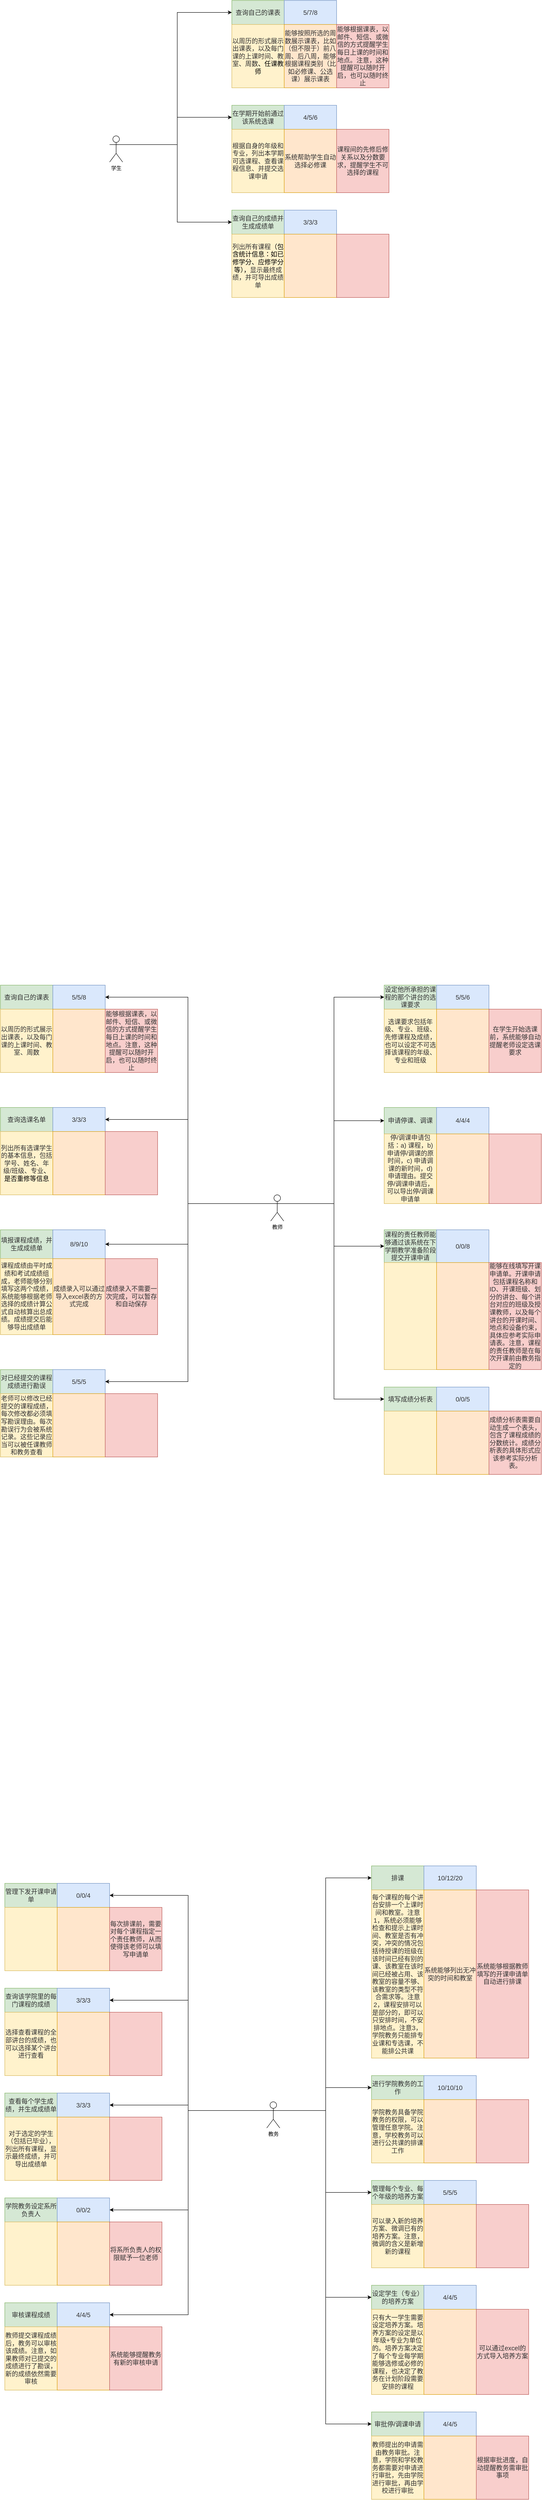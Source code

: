 <mxfile version="14.7.1" type="github">
  <diagram id="qvrvdUsLyXw7kWjGBXnA" name="Page-1">
    <mxGraphModel dx="980" dy="608" grid="1" gridSize="10" guides="1" tooltips="1" connect="1" arrows="1" fold="1" page="1" pageScale="1" pageWidth="1654" pageHeight="2336" math="0" shadow="0">
      <root>
        <mxCell id="0" />
        <mxCell id="1" parent="0" />
        <mxCell id="j2GyUZiu2jQzD_m1YOnu-33" value="" style="group" parent="1" vertex="1" connectable="0">
          <mxGeometry x="490" y="690" width="640" height="680" as="geometry" />
        </mxCell>
        <mxCell id="gN51p7fk-sVV7GE8sbgh-2" value="学生" style="shape=umlActor;verticalLabelPosition=bottom;verticalAlign=top;html=1;outlineConnect=0;" parent="j2GyUZiu2jQzD_m1YOnu-33" vertex="1">
          <mxGeometry y="310" width="30" height="60" as="geometry" />
        </mxCell>
        <mxCell id="j2GyUZiu2jQzD_m1YOnu-2" value="" style="group;" parent="j2GyUZiu2jQzD_m1YOnu-33" vertex="1" connectable="0">
          <mxGeometry x="280" width="360" height="200" as="geometry" />
        </mxCell>
        <mxCell id="gN51p7fk-sVV7GE8sbgh-6" value="&lt;span style=&quot;font-size: 11.0pt ; font-family: &amp;#34;微软雅黑&amp;#34; , sans-serif ; color: #333333&quot;&gt;查询自己的课表&lt;/span&gt;" style="rounded=0;whiteSpace=wrap;html=1;fillColor=#d5e8d4;strokeColor=#82b366;" parent="j2GyUZiu2jQzD_m1YOnu-2" vertex="1">
          <mxGeometry width="120" height="55" as="geometry" />
        </mxCell>
        <mxCell id="gN51p7fk-sVV7GE8sbgh-7" value="&lt;span style=&quot;font-size: 11.0pt ; font-family: &amp;#34;微软雅黑&amp;#34; , sans-serif ; color: #333333&quot;&gt;以周历的形式展示出课表，以及每门课的上课时间、教室、周数&lt;/span&gt;&lt;span style=&quot;font-size: 11.0pt ; font-family: &amp;#34;微软雅黑&amp;#34; , sans-serif&quot;&gt;、任课教师&lt;/span&gt;" style="rounded=0;whiteSpace=wrap;html=1;fillColor=#fff2cc;strokeColor=#d6b656;" parent="j2GyUZiu2jQzD_m1YOnu-2" vertex="1">
          <mxGeometry y="55" width="120" height="145" as="geometry" />
        </mxCell>
        <mxCell id="gN51p7fk-sVV7GE8sbgh-8" value="&lt;span lang=&quot;EN-US&quot; style=&quot;font-size: 11.0pt ; font-family: &amp;#34;微软雅黑&amp;#34; , sans-serif ; color: #333333&quot;&gt;5/7/8&lt;/span&gt;" style="rounded=0;whiteSpace=wrap;html=1;fillColor=#dae8fc;strokeColor=#6c8ebf;" parent="j2GyUZiu2jQzD_m1YOnu-2" vertex="1">
          <mxGeometry x="120" width="120" height="55" as="geometry" />
        </mxCell>
        <mxCell id="gN51p7fk-sVV7GE8sbgh-9" value="&lt;span style=&quot;color: rgb(51 , 51 , 51) ; font-family: &amp;#34;helvetica&amp;#34; ; font-size: 14.667px ; text-align: left&quot;&gt;能够按照所选的周数展示课表，比如（但不限于）前八周、后八周，能够根据课程类别（比如必修课、公选课）展示课表&lt;/span&gt;" style="rounded=0;whiteSpace=wrap;html=1;fillColor=#ffe6cc;strokeColor=#d79b00;" parent="j2GyUZiu2jQzD_m1YOnu-2" vertex="1">
          <mxGeometry x="120" y="55" width="120" height="145" as="geometry" />
        </mxCell>
        <mxCell id="gN51p7fk-sVV7GE8sbgh-10" value="&lt;span style=&quot;font-size: 11.0pt ; font-family: &amp;#34;微软雅黑&amp;#34; , sans-serif ; color: #333333&quot;&gt;能够根据课表，以邮件、短信、或微信的方式提醒学生每日上课的时间和地点。注意，这种提醒可以随时开启，也可以随时终止&lt;/span&gt;" style="rounded=0;whiteSpace=wrap;html=1;fillColor=#f8cecc;strokeColor=#b85450;" parent="j2GyUZiu2jQzD_m1YOnu-2" vertex="1">
          <mxGeometry x="240" y="55" width="120" height="145" as="geometry" />
        </mxCell>
        <mxCell id="j2GyUZiu2jQzD_m1YOnu-32" style="edgeStyle=orthogonalEdgeStyle;rounded=0;orthogonalLoop=1;jettySize=auto;html=1;exitX=1;exitY=0.333;exitDx=0;exitDy=0;exitPerimeter=0;entryX=0;entryY=0.5;entryDx=0;entryDy=0;" parent="j2GyUZiu2jQzD_m1YOnu-33" source="gN51p7fk-sVV7GE8sbgh-2" target="gN51p7fk-sVV7GE8sbgh-6" edge="1">
          <mxGeometry relative="1" as="geometry" />
        </mxCell>
        <mxCell id="j2GyUZiu2jQzD_m1YOnu-5" value="" style="group;" parent="j2GyUZiu2jQzD_m1YOnu-33" vertex="1" connectable="0">
          <mxGeometry x="280" y="240" width="360" height="200" as="geometry" />
        </mxCell>
        <mxCell id="j2GyUZiu2jQzD_m1YOnu-6" value="&lt;span style=&quot;font-size: 11.0pt ; font-family: &amp;#34;微软雅黑&amp;#34; , sans-serif ; color: #333333&quot;&gt;在学期开始前通过该系统选课&lt;/span&gt;" style="rounded=0;whiteSpace=wrap;html=1;fillColor=#d5e8d4;strokeColor=#82b366;" parent="j2GyUZiu2jQzD_m1YOnu-5" vertex="1">
          <mxGeometry width="120" height="55" as="geometry" />
        </mxCell>
        <mxCell id="j2GyUZiu2jQzD_m1YOnu-7" value="&lt;span style=&quot;font-size: 11.0pt ; font-family: &amp;#34;微软雅黑&amp;#34; , sans-serif ; color: #333333&quot;&gt;根据自身的年级和专业，列出本学期可选课程、查看课程信息、并提交选课申请&lt;/span&gt;" style="rounded=0;whiteSpace=wrap;html=1;fillColor=#fff2cc;strokeColor=#d6b656;" parent="j2GyUZiu2jQzD_m1YOnu-5" vertex="1">
          <mxGeometry y="55" width="120" height="145" as="geometry" />
        </mxCell>
        <mxCell id="j2GyUZiu2jQzD_m1YOnu-8" value="&lt;span lang=&quot;EN-US&quot; style=&quot;font-size: 11.0pt ; font-family: &amp;#34;微软雅黑&amp;#34; , sans-serif ; color: #333333&quot;&gt;4/5/6&lt;/span&gt;" style="rounded=0;whiteSpace=wrap;html=1;fillColor=#dae8fc;strokeColor=#6c8ebf;" parent="j2GyUZiu2jQzD_m1YOnu-5" vertex="1">
          <mxGeometry x="120" width="120" height="55" as="geometry" />
        </mxCell>
        <mxCell id="j2GyUZiu2jQzD_m1YOnu-9" value="&lt;span style=&quot;font-size: 11.0pt ; font-family: &amp;#34;微软雅黑&amp;#34; , sans-serif ; color: #333333&quot;&gt;系统帮助学生自动选择必修课&lt;/span&gt;" style="rounded=0;whiteSpace=wrap;html=1;fillColor=#ffe6cc;strokeColor=#d79b00;" parent="j2GyUZiu2jQzD_m1YOnu-5" vertex="1">
          <mxGeometry x="120" y="55" width="120" height="145" as="geometry" />
        </mxCell>
        <mxCell id="j2GyUZiu2jQzD_m1YOnu-10" value="&lt;span style=&quot;font-size: 11.0pt ; font-family: &amp;#34;微软雅黑&amp;#34; , sans-serif ; color: #333333&quot;&gt;课程间的先修后修关系以及分数要求，提醒学生不可选择的课程&lt;/span&gt;" style="rounded=0;whiteSpace=wrap;html=1;fillColor=#f8cecc;strokeColor=#b85450;" parent="j2GyUZiu2jQzD_m1YOnu-5" vertex="1">
          <mxGeometry x="240" y="55" width="120" height="145" as="geometry" />
        </mxCell>
        <mxCell id="j2GyUZiu2jQzD_m1YOnu-30" style="edgeStyle=orthogonalEdgeStyle;rounded=0;orthogonalLoop=1;jettySize=auto;html=1;exitX=1;exitY=0.333;exitDx=0;exitDy=0;exitPerimeter=0;entryX=0;entryY=0.5;entryDx=0;entryDy=0;" parent="j2GyUZiu2jQzD_m1YOnu-33" source="gN51p7fk-sVV7GE8sbgh-2" target="j2GyUZiu2jQzD_m1YOnu-6" edge="1">
          <mxGeometry relative="1" as="geometry" />
        </mxCell>
        <mxCell id="j2GyUZiu2jQzD_m1YOnu-11" value="" style="group;" parent="j2GyUZiu2jQzD_m1YOnu-33" vertex="1" connectable="0">
          <mxGeometry x="280" y="480" width="360" height="200" as="geometry" />
        </mxCell>
        <mxCell id="j2GyUZiu2jQzD_m1YOnu-12" value="&lt;span style=&quot;font-size: 11.0pt ; font-family: &amp;#34;微软雅黑&amp;#34; , sans-serif ; color: #333333&quot;&gt;查询自己的成绩并生成成绩单&lt;/span&gt;" style="rounded=0;whiteSpace=wrap;html=1;fillColor=#d5e8d4;strokeColor=#82b366;" parent="j2GyUZiu2jQzD_m1YOnu-11" vertex="1">
          <mxGeometry width="120" height="55" as="geometry" />
        </mxCell>
        <mxCell id="j2GyUZiu2jQzD_m1YOnu-13" value="&lt;span style=&quot;font-size: 11.0pt ; font-family: &amp;#34;微软雅黑&amp;#34; , sans-serif ; color: #333333&quot;&gt;列出所有课程&lt;/span&gt;&lt;span style=&quot;font-size: 11.0pt ; font-family: &amp;#34;微软雅黑&amp;#34; , sans-serif&quot;&gt;（包含统计信息：如已修学分、应修学分等），&lt;span style=&quot;color: #333333&quot;&gt;显示最终成绩，并可导出成绩单&lt;/span&gt;&lt;/span&gt;" style="rounded=0;whiteSpace=wrap;html=1;fillColor=#fff2cc;strokeColor=#d6b656;" parent="j2GyUZiu2jQzD_m1YOnu-11" vertex="1">
          <mxGeometry y="55" width="120" height="145" as="geometry" />
        </mxCell>
        <mxCell id="j2GyUZiu2jQzD_m1YOnu-14" value="&lt;span lang=&quot;EN-US&quot; style=&quot;font-size: 11.0pt ; font-family: &amp;#34;微软雅黑&amp;#34; , sans-serif ; color: #333333&quot;&gt;3/3/3&lt;/span&gt;" style="rounded=0;whiteSpace=wrap;html=1;fillColor=#dae8fc;strokeColor=#6c8ebf;" parent="j2GyUZiu2jQzD_m1YOnu-11" vertex="1">
          <mxGeometry x="120" width="120" height="55" as="geometry" />
        </mxCell>
        <mxCell id="j2GyUZiu2jQzD_m1YOnu-15" value="" style="rounded=0;whiteSpace=wrap;html=1;fillColor=#ffe6cc;strokeColor=#d79b00;" parent="j2GyUZiu2jQzD_m1YOnu-11" vertex="1">
          <mxGeometry x="120" y="55" width="120" height="145" as="geometry" />
        </mxCell>
        <mxCell id="j2GyUZiu2jQzD_m1YOnu-16" value="" style="rounded=0;whiteSpace=wrap;html=1;fillColor=#f8cecc;strokeColor=#b85450;" parent="j2GyUZiu2jQzD_m1YOnu-11" vertex="1">
          <mxGeometry x="240" y="55" width="120" height="145" as="geometry" />
        </mxCell>
        <mxCell id="j2GyUZiu2jQzD_m1YOnu-31" style="edgeStyle=orthogonalEdgeStyle;rounded=0;orthogonalLoop=1;jettySize=auto;html=1;exitX=1;exitY=0.333;exitDx=0;exitDy=0;exitPerimeter=0;entryX=0;entryY=0.5;entryDx=0;entryDy=0;" parent="j2GyUZiu2jQzD_m1YOnu-33" source="gN51p7fk-sVV7GE8sbgh-2" target="j2GyUZiu2jQzD_m1YOnu-12" edge="1">
          <mxGeometry relative="1" as="geometry" />
        </mxCell>
        <mxCell id="j2GyUZiu2jQzD_m1YOnu-120" value="" style="group" parent="1" vertex="1" connectable="0">
          <mxGeometry x="240" y="2944" width="1239" height="1120" as="geometry" />
        </mxCell>
        <mxCell id="gN51p7fk-sVV7GE8sbgh-3" value="教师" style="shape=umlActor;verticalLabelPosition=bottom;verticalAlign=top;html=1;outlineConnect=0;" parent="j2GyUZiu2jQzD_m1YOnu-120" vertex="1">
          <mxGeometry x="619" y="480" width="30" height="60" as="geometry" />
        </mxCell>
        <mxCell id="j2GyUZiu2jQzD_m1YOnu-47" value="" style="group;" parent="j2GyUZiu2jQzD_m1YOnu-120" vertex="1" connectable="0">
          <mxGeometry y="880" width="360" height="200" as="geometry" />
        </mxCell>
        <mxCell id="j2GyUZiu2jQzD_m1YOnu-48" value="&lt;span style=&quot;font-size: 11.0pt ; font-family: &amp;#34;微软雅黑&amp;#34; , sans-serif ; color: #333333&quot;&gt;对已经提交的课程成绩进行勘误&lt;/span&gt;" style="rounded=0;whiteSpace=wrap;html=1;fillColor=#d5e8d4;strokeColor=#82b366;" parent="j2GyUZiu2jQzD_m1YOnu-47" vertex="1">
          <mxGeometry width="120" height="55" as="geometry" />
        </mxCell>
        <mxCell id="j2GyUZiu2jQzD_m1YOnu-49" value="&lt;span style=&quot;font-size: 11.0pt ; font-family: &amp;#34;微软雅黑&amp;#34; , sans-serif ; color: #333333&quot;&gt;老师可以修改已经提交的课程成绩，每次修改都必须填写勘误理由。每次勘误行为会被系统记录。这些记录应当可以被任课教师和教务查看&lt;/span&gt;" style="rounded=0;whiteSpace=wrap;html=1;fillColor=#fff2cc;strokeColor=#d6b656;" parent="j2GyUZiu2jQzD_m1YOnu-47" vertex="1">
          <mxGeometry y="55" width="120" height="145" as="geometry" />
        </mxCell>
        <mxCell id="j2GyUZiu2jQzD_m1YOnu-50" value="&lt;span lang=&quot;EN-US&quot; style=&quot;font-size: 11.0pt ; font-family: &amp;#34;微软雅黑&amp;#34; , sans-serif ; color: #333333&quot;&gt;5/5/5&lt;/span&gt;" style="rounded=0;whiteSpace=wrap;html=1;fillColor=#dae8fc;strokeColor=#6c8ebf;" parent="j2GyUZiu2jQzD_m1YOnu-47" vertex="1">
          <mxGeometry x="120" width="120" height="55" as="geometry" />
        </mxCell>
        <mxCell id="j2GyUZiu2jQzD_m1YOnu-51" value="" style="rounded=0;whiteSpace=wrap;html=1;fillColor=#ffe6cc;strokeColor=#d79b00;" parent="j2GyUZiu2jQzD_m1YOnu-47" vertex="1">
          <mxGeometry x="120" y="55" width="120" height="145" as="geometry" />
        </mxCell>
        <mxCell id="j2GyUZiu2jQzD_m1YOnu-52" value="" style="rounded=0;whiteSpace=wrap;html=1;fillColor=#f8cecc;strokeColor=#b85450;" parent="j2GyUZiu2jQzD_m1YOnu-47" vertex="1">
          <mxGeometry x="240" y="55" width="120" height="145" as="geometry" />
        </mxCell>
        <mxCell id="j2GyUZiu2jQzD_m1YOnu-115" style="edgeStyle=orthogonalEdgeStyle;rounded=0;orthogonalLoop=1;jettySize=auto;html=1;exitX=0;exitY=0.333;exitDx=0;exitDy=0;exitPerimeter=0;entryX=1;entryY=0.5;entryDx=0;entryDy=0;" parent="j2GyUZiu2jQzD_m1YOnu-120" source="gN51p7fk-sVV7GE8sbgh-3" target="j2GyUZiu2jQzD_m1YOnu-50" edge="1">
          <mxGeometry relative="1" as="geometry" />
        </mxCell>
        <mxCell id="j2GyUZiu2jQzD_m1YOnu-53" value="" style="group;" parent="j2GyUZiu2jQzD_m1YOnu-120" vertex="1" connectable="0">
          <mxGeometry width="360" height="200" as="geometry" />
        </mxCell>
        <mxCell id="j2GyUZiu2jQzD_m1YOnu-54" value="&lt;span style=&quot;font-size: 11.0pt ; font-family: &amp;#34;微软雅黑&amp;#34; , sans-serif ; color: #333333&quot;&gt;查询自己的课表&lt;/span&gt;" style="rounded=0;whiteSpace=wrap;html=1;fillColor=#d5e8d4;strokeColor=#82b366;" parent="j2GyUZiu2jQzD_m1YOnu-53" vertex="1">
          <mxGeometry width="120" height="55" as="geometry" />
        </mxCell>
        <mxCell id="j2GyUZiu2jQzD_m1YOnu-55" value="&lt;span style=&quot;font-size: 11.0pt ; font-family: &amp;#34;微软雅黑&amp;#34; , sans-serif ; color: #333333&quot;&gt;以周历的形式展示出课表，以及每门课的上课时间、教室、周数&lt;/span&gt;" style="rounded=0;whiteSpace=wrap;html=1;fillColor=#fff2cc;strokeColor=#d6b656;" parent="j2GyUZiu2jQzD_m1YOnu-53" vertex="1">
          <mxGeometry y="55" width="120" height="145" as="geometry" />
        </mxCell>
        <mxCell id="j2GyUZiu2jQzD_m1YOnu-56" value="&lt;span lang=&quot;EN-US&quot; style=&quot;font-size: 11.0pt ; font-family: &amp;#34;微软雅黑&amp;#34; , sans-serif ; color: #333333&quot;&gt;5/5/8&lt;/span&gt;" style="rounded=0;whiteSpace=wrap;html=1;fillColor=#dae8fc;strokeColor=#6c8ebf;" parent="j2GyUZiu2jQzD_m1YOnu-53" vertex="1">
          <mxGeometry x="120" width="120" height="55" as="geometry" />
        </mxCell>
        <mxCell id="j2GyUZiu2jQzD_m1YOnu-57" value="" style="rounded=0;whiteSpace=wrap;html=1;fillColor=#ffe6cc;strokeColor=#d79b00;" parent="j2GyUZiu2jQzD_m1YOnu-53" vertex="1">
          <mxGeometry x="120" y="55" width="120" height="145" as="geometry" />
        </mxCell>
        <mxCell id="j2GyUZiu2jQzD_m1YOnu-58" value="&lt;span style=&quot;font-size: 11.0pt ; font-family: &amp;#34;微软雅黑&amp;#34; , sans-serif ; color: #333333&quot;&gt;能够根据课表，以邮件、短信、或微信的方式提醒学生每日上课的时间和地点。注意，这种提醒可以随时开启，也可以随时终止&lt;/span&gt;" style="rounded=0;whiteSpace=wrap;html=1;fillColor=#f8cecc;strokeColor=#b85450;" parent="j2GyUZiu2jQzD_m1YOnu-53" vertex="1">
          <mxGeometry x="240" y="55" width="120" height="145" as="geometry" />
        </mxCell>
        <mxCell id="j2GyUZiu2jQzD_m1YOnu-112" style="edgeStyle=orthogonalEdgeStyle;rounded=0;orthogonalLoop=1;jettySize=auto;html=1;exitX=0;exitY=0.333;exitDx=0;exitDy=0;exitPerimeter=0;entryX=1;entryY=0.5;entryDx=0;entryDy=0;" parent="j2GyUZiu2jQzD_m1YOnu-120" source="gN51p7fk-sVV7GE8sbgh-3" target="j2GyUZiu2jQzD_m1YOnu-56" edge="1">
          <mxGeometry relative="1" as="geometry" />
        </mxCell>
        <mxCell id="j2GyUZiu2jQzD_m1YOnu-59" value="" style="group;" parent="j2GyUZiu2jQzD_m1YOnu-120" vertex="1" connectable="0">
          <mxGeometry y="280" width="360" height="200" as="geometry" />
        </mxCell>
        <mxCell id="j2GyUZiu2jQzD_m1YOnu-60" value="&lt;span style=&quot;font-size: 11.0pt ; font-family: &amp;#34;微软雅黑&amp;#34; , sans-serif ; color: #333333&quot;&gt;查询选课名单&lt;/span&gt;" style="rounded=0;whiteSpace=wrap;html=1;fillColor=#d5e8d4;strokeColor=#82b366;" parent="j2GyUZiu2jQzD_m1YOnu-59" vertex="1">
          <mxGeometry width="120" height="55" as="geometry" />
        </mxCell>
        <mxCell id="j2GyUZiu2jQzD_m1YOnu-61" value="&lt;span style=&quot;font-size: 11.0pt ; font-family: &amp;#34;微软雅黑&amp;#34; , sans-serif ; color: #333333&quot;&gt;列出所有选课学生的基本信息，包括学号、姓名、年级&lt;span lang=&quot;EN-US&quot;&gt;/&lt;/span&gt;班级、专业&lt;/span&gt;&lt;span style=&quot;font-size: 11pt ; font-family: , sans-serif&quot;&gt;、是否重修等信息&lt;/span&gt;" style="rounded=0;whiteSpace=wrap;html=1;fillColor=#fff2cc;strokeColor=#d6b656;" parent="j2GyUZiu2jQzD_m1YOnu-59" vertex="1">
          <mxGeometry y="55" width="120" height="145" as="geometry" />
        </mxCell>
        <mxCell id="j2GyUZiu2jQzD_m1YOnu-62" value="&lt;span lang=&quot;EN-US&quot; style=&quot;font-size: 11.0pt ; font-family: &amp;#34;微软雅黑&amp;#34; , sans-serif ; color: #333333&quot;&gt;3/3/3&lt;/span&gt;" style="rounded=0;whiteSpace=wrap;html=1;fillColor=#dae8fc;strokeColor=#6c8ebf;" parent="j2GyUZiu2jQzD_m1YOnu-59" vertex="1">
          <mxGeometry x="120" width="120" height="55" as="geometry" />
        </mxCell>
        <mxCell id="j2GyUZiu2jQzD_m1YOnu-63" value="" style="rounded=0;whiteSpace=wrap;html=1;fillColor=#ffe6cc;strokeColor=#d79b00;" parent="j2GyUZiu2jQzD_m1YOnu-59" vertex="1">
          <mxGeometry x="120" y="55" width="120" height="145" as="geometry" />
        </mxCell>
        <mxCell id="j2GyUZiu2jQzD_m1YOnu-64" value="" style="rounded=0;whiteSpace=wrap;html=1;fillColor=#f8cecc;strokeColor=#b85450;" parent="j2GyUZiu2jQzD_m1YOnu-59" vertex="1">
          <mxGeometry x="240" y="55" width="120" height="145" as="geometry" />
        </mxCell>
        <mxCell id="j2GyUZiu2jQzD_m1YOnu-113" style="edgeStyle=orthogonalEdgeStyle;rounded=0;orthogonalLoop=1;jettySize=auto;html=1;exitX=0;exitY=0.333;exitDx=0;exitDy=0;exitPerimeter=0;entryX=1;entryY=0.5;entryDx=0;entryDy=0;" parent="j2GyUZiu2jQzD_m1YOnu-120" source="gN51p7fk-sVV7GE8sbgh-3" target="j2GyUZiu2jQzD_m1YOnu-62" edge="1">
          <mxGeometry relative="1" as="geometry" />
        </mxCell>
        <mxCell id="j2GyUZiu2jQzD_m1YOnu-65" value="" style="group;" parent="j2GyUZiu2jQzD_m1YOnu-120" vertex="1" connectable="0">
          <mxGeometry y="560" width="360" height="240" as="geometry" />
        </mxCell>
        <mxCell id="j2GyUZiu2jQzD_m1YOnu-66" value="&lt;span style=&quot;font-size: 11.0pt ; font-family: &amp;#34;微软雅黑&amp;#34; , sans-serif ; color: #333333&quot;&gt;填报课程成绩，并生成成绩单&lt;/span&gt;" style="rounded=0;whiteSpace=wrap;html=1;fillColor=#d5e8d4;strokeColor=#82b366;" parent="j2GyUZiu2jQzD_m1YOnu-65" vertex="1">
          <mxGeometry width="120" height="66" as="geometry" />
        </mxCell>
        <mxCell id="j2GyUZiu2jQzD_m1YOnu-67" value="&lt;span style=&quot;font-size: 11.0pt ; font-family: &amp;#34;微软雅黑&amp;#34; , sans-serif ; color: #333333&quot;&gt;课程成绩由平时成绩和考试成绩组成，老师能够分别填写这两个成绩，系统能够根据老师选择的成绩计算公式自动核算出总成绩。成绩提交后能够导出成绩单&lt;/span&gt;" style="rounded=0;whiteSpace=wrap;html=1;fillColor=#fff2cc;strokeColor=#d6b656;" parent="j2GyUZiu2jQzD_m1YOnu-65" vertex="1">
          <mxGeometry y="66" width="120" height="174" as="geometry" />
        </mxCell>
        <mxCell id="j2GyUZiu2jQzD_m1YOnu-68" value="&lt;span lang=&quot;EN-US&quot; style=&quot;font-size: 11.0pt ; font-family: &amp;#34;微软雅黑&amp;#34; , sans-serif ; color: #333333&quot;&gt;8/9/10&lt;/span&gt;" style="rounded=0;whiteSpace=wrap;html=1;fillColor=#dae8fc;strokeColor=#6c8ebf;" parent="j2GyUZiu2jQzD_m1YOnu-65" vertex="1">
          <mxGeometry x="120" width="120" height="66" as="geometry" />
        </mxCell>
        <mxCell id="j2GyUZiu2jQzD_m1YOnu-69" value="&lt;span style=&quot;font-size: 11.0pt ; font-family: &amp;#34;微软雅黑&amp;#34; , sans-serif ; color: #333333&quot;&gt;成绩录入可以通过导入&lt;span lang=&quot;EN-US&quot;&gt;excel&lt;/span&gt;表的方式完成&lt;/span&gt;" style="rounded=0;whiteSpace=wrap;html=1;fillColor=#ffe6cc;strokeColor=#d79b00;" parent="j2GyUZiu2jQzD_m1YOnu-65" vertex="1">
          <mxGeometry x="120" y="66" width="120" height="174" as="geometry" />
        </mxCell>
        <mxCell id="j2GyUZiu2jQzD_m1YOnu-70" value="&lt;span style=&quot;font-size: 11.0pt ; font-family: &amp;#34;微软雅黑&amp;#34; , sans-serif ; color: #333333&quot;&gt;成绩录入不需要一次完成，可以暂存和自动保存&lt;/span&gt;" style="rounded=0;whiteSpace=wrap;html=1;fillColor=#f8cecc;strokeColor=#b85450;" parent="j2GyUZiu2jQzD_m1YOnu-65" vertex="1">
          <mxGeometry x="240" y="66" width="120" height="174" as="geometry" />
        </mxCell>
        <mxCell id="j2GyUZiu2jQzD_m1YOnu-114" style="edgeStyle=orthogonalEdgeStyle;rounded=0;orthogonalLoop=1;jettySize=auto;html=1;exitX=0;exitY=0.333;exitDx=0;exitDy=0;exitPerimeter=0;entryX=1;entryY=0.5;entryDx=0;entryDy=0;" parent="j2GyUZiu2jQzD_m1YOnu-120" source="gN51p7fk-sVV7GE8sbgh-3" target="j2GyUZiu2jQzD_m1YOnu-68" edge="1">
          <mxGeometry relative="1" as="geometry" />
        </mxCell>
        <mxCell id="j2GyUZiu2jQzD_m1YOnu-77" value="" style="group;" parent="j2GyUZiu2jQzD_m1YOnu-120" vertex="1" connectable="0">
          <mxGeometry x="879" width="360" height="200" as="geometry" />
        </mxCell>
        <mxCell id="j2GyUZiu2jQzD_m1YOnu-78" value="&lt;span style=&quot;font-size: 11.0pt ; font-family: &amp;#34;微软雅黑&amp;#34; , sans-serif ; color: #333333&quot;&gt;设定他所承担的课程的那个讲台的选课要求&lt;/span&gt;" style="rounded=0;whiteSpace=wrap;html=1;fillColor=#d5e8d4;strokeColor=#82b366;" parent="j2GyUZiu2jQzD_m1YOnu-77" vertex="1">
          <mxGeometry width="120" height="55" as="geometry" />
        </mxCell>
        <mxCell id="j2GyUZiu2jQzD_m1YOnu-79" value="&lt;span style=&quot;font-size: 11.0pt ; font-family: &amp;#34;微软雅黑&amp;#34; , sans-serif ; color: #333333&quot;&gt;选课要求包括年级、专业、班级、先修课程及成绩，也可以设定不可选择该课程的年级、专业和班级&lt;/span&gt;" style="rounded=0;whiteSpace=wrap;html=1;fillColor=#fff2cc;strokeColor=#d6b656;" parent="j2GyUZiu2jQzD_m1YOnu-77" vertex="1">
          <mxGeometry y="55" width="120" height="145" as="geometry" />
        </mxCell>
        <mxCell id="j2GyUZiu2jQzD_m1YOnu-80" value="&lt;span lang=&quot;EN-US&quot; style=&quot;font-size: 11.0pt ; font-family: &amp;#34;微软雅黑&amp;#34; , sans-serif ; color: #333333&quot;&gt;5/5/6&lt;/span&gt;" style="rounded=0;whiteSpace=wrap;html=1;fillColor=#dae8fc;strokeColor=#6c8ebf;" parent="j2GyUZiu2jQzD_m1YOnu-77" vertex="1">
          <mxGeometry x="120" width="120" height="55" as="geometry" />
        </mxCell>
        <mxCell id="j2GyUZiu2jQzD_m1YOnu-81" value="" style="rounded=0;whiteSpace=wrap;html=1;fillColor=#ffe6cc;strokeColor=#d79b00;" parent="j2GyUZiu2jQzD_m1YOnu-77" vertex="1">
          <mxGeometry x="120" y="55" width="120" height="145" as="geometry" />
        </mxCell>
        <mxCell id="j2GyUZiu2jQzD_m1YOnu-82" value="&lt;span style=&quot;font-size: 11.0pt ; font-family: &amp;#34;微软雅黑&amp;#34; , sans-serif ; color: #333333&quot;&gt;在学生开始选课前，系统能够自动提醒老师设定选课要求&lt;/span&gt;" style="rounded=0;whiteSpace=wrap;html=1;fillColor=#f8cecc;strokeColor=#b85450;" parent="j2GyUZiu2jQzD_m1YOnu-77" vertex="1">
          <mxGeometry x="240" y="55" width="120" height="145" as="geometry" />
        </mxCell>
        <mxCell id="j2GyUZiu2jQzD_m1YOnu-116" style="edgeStyle=orthogonalEdgeStyle;rounded=0;orthogonalLoop=1;jettySize=auto;html=1;exitX=1;exitY=0.333;exitDx=0;exitDy=0;exitPerimeter=0;entryX=0;entryY=0.5;entryDx=0;entryDy=0;" parent="j2GyUZiu2jQzD_m1YOnu-120" source="gN51p7fk-sVV7GE8sbgh-3" target="j2GyUZiu2jQzD_m1YOnu-78" edge="1">
          <mxGeometry relative="1" as="geometry" />
        </mxCell>
        <mxCell id="j2GyUZiu2jQzD_m1YOnu-83" value="" style="group;" parent="j2GyUZiu2jQzD_m1YOnu-120" vertex="1" connectable="0">
          <mxGeometry x="879" y="280" width="360" height="220" as="geometry" />
        </mxCell>
        <mxCell id="j2GyUZiu2jQzD_m1YOnu-84" value="&lt;span style=&quot;font-size: 11.0pt ; font-family: &amp;#34;微软雅黑&amp;#34; , sans-serif ; color: #333333&quot;&gt;申请停课、调课&lt;/span&gt;" style="rounded=0;whiteSpace=wrap;html=1;fillColor=#d5e8d4;strokeColor=#82b366;" parent="j2GyUZiu2jQzD_m1YOnu-83" vertex="1">
          <mxGeometry width="120" height="60.5" as="geometry" />
        </mxCell>
        <mxCell id="j2GyUZiu2jQzD_m1YOnu-85" value="&lt;span style=&quot;font-size: 11.0pt ; font-family: &amp;#34;微软雅黑&amp;#34; , sans-serif ; color: #333333&quot;&gt;停&lt;span lang=&quot;EN-US&quot;&gt;/&lt;/span&gt;调课申请包括：&lt;span lang=&quot;EN-US&quot;&gt;a) &lt;/span&gt;课程，&lt;span lang=&quot;EN-US&quot;&gt;b) &lt;/span&gt;申请停&lt;span lang=&quot;EN-US&quot;&gt;/&lt;/span&gt;调课的原时间，&lt;span lang=&quot;EN-US&quot;&gt;c) &lt;/span&gt;申请调课的新时间，&lt;span lang=&quot;EN-US&quot;&gt;d) &lt;/span&gt;申请理由。提交停&lt;span lang=&quot;EN-US&quot;&gt;/&lt;/span&gt;调课申请后，可以导出停&lt;span lang=&quot;EN-US&quot;&gt;/&lt;/span&gt;调课申请单&lt;/span&gt;" style="rounded=0;whiteSpace=wrap;html=1;fillColor=#fff2cc;strokeColor=#d6b656;" parent="j2GyUZiu2jQzD_m1YOnu-83" vertex="1">
          <mxGeometry y="60.5" width="120" height="159.5" as="geometry" />
        </mxCell>
        <mxCell id="j2GyUZiu2jQzD_m1YOnu-86" value="&lt;span lang=&quot;EN-US&quot; style=&quot;font-size: 11.0pt ; font-family: &amp;#34;微软雅黑&amp;#34; , sans-serif ; color: #333333&quot;&gt;4/4/4&lt;/span&gt;" style="rounded=0;whiteSpace=wrap;html=1;fillColor=#dae8fc;strokeColor=#6c8ebf;" parent="j2GyUZiu2jQzD_m1YOnu-83" vertex="1">
          <mxGeometry x="120" width="120" height="60.5" as="geometry" />
        </mxCell>
        <mxCell id="j2GyUZiu2jQzD_m1YOnu-87" value="" style="rounded=0;whiteSpace=wrap;html=1;fillColor=#ffe6cc;strokeColor=#d79b00;" parent="j2GyUZiu2jQzD_m1YOnu-83" vertex="1">
          <mxGeometry x="120" y="60.5" width="120" height="159.5" as="geometry" />
        </mxCell>
        <mxCell id="j2GyUZiu2jQzD_m1YOnu-88" value="" style="rounded=0;whiteSpace=wrap;html=1;fillColor=#f8cecc;strokeColor=#b85450;" parent="j2GyUZiu2jQzD_m1YOnu-83" vertex="1">
          <mxGeometry x="240" y="60.5" width="120" height="159.5" as="geometry" />
        </mxCell>
        <mxCell id="j2GyUZiu2jQzD_m1YOnu-117" style="edgeStyle=orthogonalEdgeStyle;rounded=0;orthogonalLoop=1;jettySize=auto;html=1;exitX=1;exitY=0.333;exitDx=0;exitDy=0;exitPerimeter=0;entryX=0;entryY=0.5;entryDx=0;entryDy=0;" parent="j2GyUZiu2jQzD_m1YOnu-120" source="gN51p7fk-sVV7GE8sbgh-3" target="j2GyUZiu2jQzD_m1YOnu-84" edge="1">
          <mxGeometry relative="1" as="geometry" />
        </mxCell>
        <mxCell id="j2GyUZiu2jQzD_m1YOnu-96" value="" style="group;" parent="j2GyUZiu2jQzD_m1YOnu-120" vertex="1" connectable="0">
          <mxGeometry x="879" y="920" width="360" height="200" as="geometry" />
        </mxCell>
        <mxCell id="j2GyUZiu2jQzD_m1YOnu-97" value="&lt;span style=&quot;font-size: 11.0pt ; font-family: &amp;#34;微软雅黑&amp;#34; , sans-serif ; color: #333333&quot;&gt;填写成绩分析表&lt;/span&gt;" style="rounded=0;whiteSpace=wrap;html=1;fillColor=#d5e8d4;strokeColor=#82b366;" parent="j2GyUZiu2jQzD_m1YOnu-96" vertex="1">
          <mxGeometry width="120" height="55" as="geometry" />
        </mxCell>
        <mxCell id="j2GyUZiu2jQzD_m1YOnu-98" value="" style="rounded=0;whiteSpace=wrap;html=1;fillColor=#fff2cc;strokeColor=#d6b656;" parent="j2GyUZiu2jQzD_m1YOnu-96" vertex="1">
          <mxGeometry y="55" width="120" height="145" as="geometry" />
        </mxCell>
        <mxCell id="j2GyUZiu2jQzD_m1YOnu-99" value="&lt;span lang=&quot;EN-US&quot; style=&quot;font-size: 11.0pt ; font-family: &amp;#34;微软雅黑&amp;#34; , sans-serif ; color: #333333&quot;&gt;0/0/5&lt;/span&gt;" style="rounded=0;whiteSpace=wrap;html=1;fillColor=#dae8fc;strokeColor=#6c8ebf;" parent="j2GyUZiu2jQzD_m1YOnu-96" vertex="1">
          <mxGeometry x="120" width="120" height="55" as="geometry" />
        </mxCell>
        <mxCell id="j2GyUZiu2jQzD_m1YOnu-100" value="" style="rounded=0;whiteSpace=wrap;html=1;fillColor=#ffe6cc;strokeColor=#d79b00;" parent="j2GyUZiu2jQzD_m1YOnu-96" vertex="1">
          <mxGeometry x="120" y="55" width="120" height="145" as="geometry" />
        </mxCell>
        <mxCell id="j2GyUZiu2jQzD_m1YOnu-101" value="&lt;span style=&quot;font-size: 11.0pt ; font-family: &amp;#34;微软雅黑&amp;#34; , sans-serif ; color: #333333&quot;&gt;成绩分析表需要自动生成一个表头，包含了课程成绩的分数统计。成绩分析表的具体形式应该参考实际分析表。&lt;/span&gt;" style="rounded=0;whiteSpace=wrap;html=1;fillColor=#f8cecc;strokeColor=#b85450;" parent="j2GyUZiu2jQzD_m1YOnu-96" vertex="1">
          <mxGeometry x="240" y="55" width="120" height="145" as="geometry" />
        </mxCell>
        <mxCell id="j2GyUZiu2jQzD_m1YOnu-119" style="edgeStyle=orthogonalEdgeStyle;rounded=0;orthogonalLoop=1;jettySize=auto;html=1;exitX=1;exitY=0.333;exitDx=0;exitDy=0;exitPerimeter=0;entryX=0;entryY=0.5;entryDx=0;entryDy=0;" parent="j2GyUZiu2jQzD_m1YOnu-120" source="gN51p7fk-sVV7GE8sbgh-3" target="j2GyUZiu2jQzD_m1YOnu-97" edge="1">
          <mxGeometry relative="1" as="geometry" />
        </mxCell>
        <mxCell id="j2GyUZiu2jQzD_m1YOnu-111" value="" style="group" parent="j2GyUZiu2jQzD_m1YOnu-120" vertex="1" connectable="0">
          <mxGeometry x="879" y="560" width="360" height="320" as="geometry" />
        </mxCell>
        <mxCell id="j2GyUZiu2jQzD_m1YOnu-91" value="&lt;span style=&quot;font-size: 11.0pt ; font-family: &amp;#34;微软雅黑&amp;#34; , sans-serif ; color: #333333&quot;&gt;课程的责任教师能够通过该系统在下学期教学准备阶段提交开课申请&lt;/span&gt;" style="rounded=0;whiteSpace=wrap;html=1;fillColor=#d5e8d4;strokeColor=#82b366;" parent="j2GyUZiu2jQzD_m1YOnu-111" vertex="1">
          <mxGeometry width="120" height="75" as="geometry" />
        </mxCell>
        <mxCell id="j2GyUZiu2jQzD_m1YOnu-92" value="" style="rounded=0;whiteSpace=wrap;html=1;fillColor=#fff2cc;strokeColor=#d6b656;" parent="j2GyUZiu2jQzD_m1YOnu-111" vertex="1">
          <mxGeometry y="75" width="120" height="245" as="geometry" />
        </mxCell>
        <mxCell id="j2GyUZiu2jQzD_m1YOnu-93" value="&lt;span lang=&quot;EN-US&quot; style=&quot;font-size: 11.0pt ; font-family: &amp;#34;微软雅黑&amp;#34; , sans-serif ; color: #333333&quot;&gt;0/0/8&lt;/span&gt;" style="rounded=0;whiteSpace=wrap;html=1;fillColor=#dae8fc;strokeColor=#6c8ebf;" parent="j2GyUZiu2jQzD_m1YOnu-111" vertex="1">
          <mxGeometry x="120" width="120" height="75" as="geometry" />
        </mxCell>
        <mxCell id="j2GyUZiu2jQzD_m1YOnu-94" value="" style="rounded=0;whiteSpace=wrap;html=1;fillColor=#ffe6cc;strokeColor=#d79b00;" parent="j2GyUZiu2jQzD_m1YOnu-111" vertex="1">
          <mxGeometry x="120" y="75" width="120" height="245" as="geometry" />
        </mxCell>
        <mxCell id="j2GyUZiu2jQzD_m1YOnu-95" value="&lt;span style=&quot;font-size: 11.0pt ; font-family: &amp;#34;微软雅黑&amp;#34; , sans-serif ; color: #333333&quot;&gt;能够在线填写开课申请单。开课申请包括课程名称和&lt;span lang=&quot;EN-US&quot;&gt;ID&lt;/span&gt;、开课班级、划分的讲台、每个讲台对应的班级及授课教师，以及每个讲台的开课时间、地点和设备约束，具体应参考实际申请表。&lt;/span&gt;&lt;span style=&quot;font-size: 11.0pt ; font-family: &amp;#34;微软雅黑&amp;#34; , sans-serif ; color: #333333&quot;&gt;注意，课程的责任教师是在每次开课前由教务指定的&lt;/span&gt;" style="rounded=0;whiteSpace=wrap;html=1;fillColor=#f8cecc;strokeColor=#b85450;" parent="j2GyUZiu2jQzD_m1YOnu-111" vertex="1">
          <mxGeometry x="240" y="75" width="120" height="245" as="geometry" />
        </mxCell>
        <mxCell id="j2GyUZiu2jQzD_m1YOnu-118" style="edgeStyle=orthogonalEdgeStyle;rounded=0;orthogonalLoop=1;jettySize=auto;html=1;exitX=1;exitY=0.333;exitDx=0;exitDy=0;exitPerimeter=0;entryX=0;entryY=0.5;entryDx=0;entryDy=0;" parent="j2GyUZiu2jQzD_m1YOnu-120" source="gN51p7fk-sVV7GE8sbgh-3" target="j2GyUZiu2jQzD_m1YOnu-91" edge="1">
          <mxGeometry relative="1" as="geometry" />
        </mxCell>
        <mxCell id="j2GyUZiu2jQzD_m1YOnu-181" value="" style="group" parent="1" vertex="1" connectable="0">
          <mxGeometry x="250" y="4960" width="1200" height="1450" as="geometry" />
        </mxCell>
        <mxCell id="gN51p7fk-sVV7GE8sbgh-4" value="教务" style="shape=umlActor;verticalLabelPosition=bottom;verticalAlign=top;html=1;outlineConnect=0;" parent="j2GyUZiu2jQzD_m1YOnu-181" vertex="1">
          <mxGeometry x="600" y="540" width="30" height="60" as="geometry" />
        </mxCell>
        <mxCell id="j2GyUZiu2jQzD_m1YOnu-71" value="" style="group;" parent="j2GyUZiu2jQzD_m1YOnu-181" vertex="1" connectable="0">
          <mxGeometry y="280" width="360" height="200" as="geometry" />
        </mxCell>
        <mxCell id="j2GyUZiu2jQzD_m1YOnu-72" value="&lt;span style=&quot;font-size: 11.0pt ; font-family: &amp;#34;微软雅黑&amp;#34; , sans-serif ; color: #333333&quot;&gt;查询该学院里的每门课程的成绩&lt;/span&gt;" style="rounded=0;whiteSpace=wrap;html=1;fillColor=#d5e8d4;strokeColor=#82b366;" parent="j2GyUZiu2jQzD_m1YOnu-71" vertex="1">
          <mxGeometry width="120" height="55" as="geometry" />
        </mxCell>
        <mxCell id="j2GyUZiu2jQzD_m1YOnu-73" value="&lt;span style=&quot;font-size: 11.0pt ; font-family: &amp;#34;微软雅黑&amp;#34; , sans-serif ; color: #333333&quot;&gt;选择查看课程的全部讲台的成绩，也可以选择某个讲台进行查看&lt;/span&gt;" style="rounded=0;whiteSpace=wrap;html=1;fillColor=#fff2cc;strokeColor=#d6b656;" parent="j2GyUZiu2jQzD_m1YOnu-71" vertex="1">
          <mxGeometry y="55" width="120" height="145" as="geometry" />
        </mxCell>
        <mxCell id="j2GyUZiu2jQzD_m1YOnu-74" value="&lt;span lang=&quot;EN-US&quot; style=&quot;font-size: 11.0pt ; font-family: &amp;#34;微软雅黑&amp;#34; , sans-serif ; color: #333333&quot;&gt;3/3/3&lt;/span&gt;" style="rounded=0;whiteSpace=wrap;html=1;fillColor=#dae8fc;strokeColor=#6c8ebf;" parent="j2GyUZiu2jQzD_m1YOnu-71" vertex="1">
          <mxGeometry x="120" width="120" height="55" as="geometry" />
        </mxCell>
        <mxCell id="j2GyUZiu2jQzD_m1YOnu-75" value="" style="rounded=0;whiteSpace=wrap;html=1;fillColor=#ffe6cc;strokeColor=#d79b00;" parent="j2GyUZiu2jQzD_m1YOnu-71" vertex="1">
          <mxGeometry x="120" y="55" width="120" height="145" as="geometry" />
        </mxCell>
        <mxCell id="j2GyUZiu2jQzD_m1YOnu-76" value="" style="rounded=0;whiteSpace=wrap;html=1;fillColor=#f8cecc;strokeColor=#b85450;" parent="j2GyUZiu2jQzD_m1YOnu-71" vertex="1">
          <mxGeometry x="240" y="55" width="120" height="145" as="geometry" />
        </mxCell>
        <mxCell id="j2GyUZiu2jQzD_m1YOnu-172" style="edgeStyle=orthogonalEdgeStyle;rounded=0;orthogonalLoop=1;jettySize=auto;html=1;exitX=0;exitY=0.333;exitDx=0;exitDy=0;exitPerimeter=0;entryX=1;entryY=0.5;entryDx=0;entryDy=0;" parent="j2GyUZiu2jQzD_m1YOnu-181" source="gN51p7fk-sVV7GE8sbgh-4" target="j2GyUZiu2jQzD_m1YOnu-74" edge="1">
          <mxGeometry relative="1" as="geometry" />
        </mxCell>
        <mxCell id="j2GyUZiu2jQzD_m1YOnu-103" value="" style="group;" parent="j2GyUZiu2jQzD_m1YOnu-181" vertex="1" connectable="0">
          <mxGeometry y="40" width="360" height="200" as="geometry" />
        </mxCell>
        <mxCell id="j2GyUZiu2jQzD_m1YOnu-104" value="&lt;span style=&quot;font-size: 11.0pt ; font-family: &amp;#34;微软雅黑&amp;#34; , sans-serif ; color: #333333&quot;&gt;管理下发开课申请单&lt;/span&gt;" style="rounded=0;whiteSpace=wrap;html=1;fillColor=#d5e8d4;strokeColor=#82b366;" parent="j2GyUZiu2jQzD_m1YOnu-103" vertex="1">
          <mxGeometry width="120" height="55" as="geometry" />
        </mxCell>
        <mxCell id="j2GyUZiu2jQzD_m1YOnu-105" value="" style="rounded=0;whiteSpace=wrap;html=1;fillColor=#fff2cc;strokeColor=#d6b656;" parent="j2GyUZiu2jQzD_m1YOnu-103" vertex="1">
          <mxGeometry y="55" width="120" height="145" as="geometry" />
        </mxCell>
        <mxCell id="j2GyUZiu2jQzD_m1YOnu-106" value="&lt;span lang=&quot;EN-US&quot; style=&quot;font-size: 11.0pt ; font-family: &amp;#34;微软雅黑&amp;#34; , sans-serif ; color: #333333&quot;&gt;0/0/4&lt;/span&gt;" style="rounded=0;whiteSpace=wrap;html=1;fillColor=#dae8fc;strokeColor=#6c8ebf;" parent="j2GyUZiu2jQzD_m1YOnu-103" vertex="1">
          <mxGeometry x="120" width="120" height="55" as="geometry" />
        </mxCell>
        <mxCell id="j2GyUZiu2jQzD_m1YOnu-107" value="" style="rounded=0;whiteSpace=wrap;html=1;fillColor=#ffe6cc;strokeColor=#d79b00;" parent="j2GyUZiu2jQzD_m1YOnu-103" vertex="1">
          <mxGeometry x="120" y="55" width="120" height="145" as="geometry" />
        </mxCell>
        <mxCell id="j2GyUZiu2jQzD_m1YOnu-108" value="&lt;span style=&quot;font-size: 11.0pt ; font-family: &amp;#34;微软雅黑&amp;#34; , sans-serif ; color: #333333&quot;&gt;每次排课前，需要对每个课程指定一个责任教师，从而使得该老师可以填写申请单&lt;/span&gt;" style="rounded=0;whiteSpace=wrap;html=1;fillColor=#f8cecc;strokeColor=#b85450;" parent="j2GyUZiu2jQzD_m1YOnu-103" vertex="1">
          <mxGeometry x="240" y="55" width="120" height="145" as="geometry" />
        </mxCell>
        <mxCell id="j2GyUZiu2jQzD_m1YOnu-171" style="edgeStyle=orthogonalEdgeStyle;rounded=0;orthogonalLoop=1;jettySize=auto;html=1;exitX=0;exitY=0.333;exitDx=0;exitDy=0;exitPerimeter=0;entryX=1;entryY=0.5;entryDx=0;entryDy=0;" parent="j2GyUZiu2jQzD_m1YOnu-181" source="gN51p7fk-sVV7GE8sbgh-4" target="j2GyUZiu2jQzD_m1YOnu-106" edge="1">
          <mxGeometry relative="1" as="geometry" />
        </mxCell>
        <mxCell id="j2GyUZiu2jQzD_m1YOnu-121" value="" style="group;" parent="j2GyUZiu2jQzD_m1YOnu-181" vertex="1" connectable="0">
          <mxGeometry y="520" width="360" height="200" as="geometry" />
        </mxCell>
        <mxCell id="j2GyUZiu2jQzD_m1YOnu-122" value="&lt;span style=&quot;font-size: 11.0pt ; font-family: &amp;#34;微软雅黑&amp;#34; , sans-serif ; color: #333333&quot;&gt;查看每个学生成绩，并生成成绩单&lt;/span&gt;" style="rounded=0;whiteSpace=wrap;html=1;fillColor=#d5e8d4;strokeColor=#82b366;" parent="j2GyUZiu2jQzD_m1YOnu-121" vertex="1">
          <mxGeometry width="120" height="55" as="geometry" />
        </mxCell>
        <mxCell id="j2GyUZiu2jQzD_m1YOnu-123" value="&lt;span style=&quot;font-size: 11.0pt ; font-family: &amp;#34;微软雅黑&amp;#34; , sans-serif ; color: #333333&quot;&gt;对于选定的学生（包括已毕业），列出所有课程，显示最终成绩，并可导出成绩单&lt;/span&gt;" style="rounded=0;whiteSpace=wrap;html=1;fillColor=#fff2cc;strokeColor=#d6b656;" parent="j2GyUZiu2jQzD_m1YOnu-121" vertex="1">
          <mxGeometry y="55" width="120" height="145" as="geometry" />
        </mxCell>
        <mxCell id="j2GyUZiu2jQzD_m1YOnu-124" value="&lt;span lang=&quot;EN-US&quot; style=&quot;font-size: 11.0pt ; font-family: &amp;#34;微软雅黑&amp;#34; , sans-serif ; color: #333333&quot;&gt;3/3/3&lt;/span&gt;" style="rounded=0;whiteSpace=wrap;html=1;fillColor=#dae8fc;strokeColor=#6c8ebf;" parent="j2GyUZiu2jQzD_m1YOnu-121" vertex="1">
          <mxGeometry x="120" width="120" height="55" as="geometry" />
        </mxCell>
        <mxCell id="j2GyUZiu2jQzD_m1YOnu-125" value="" style="rounded=0;whiteSpace=wrap;html=1;fillColor=#ffe6cc;strokeColor=#d79b00;" parent="j2GyUZiu2jQzD_m1YOnu-121" vertex="1">
          <mxGeometry x="120" y="55" width="120" height="145" as="geometry" />
        </mxCell>
        <mxCell id="j2GyUZiu2jQzD_m1YOnu-126" value="" style="rounded=0;whiteSpace=wrap;html=1;fillColor=#f8cecc;strokeColor=#b85450;" parent="j2GyUZiu2jQzD_m1YOnu-121" vertex="1">
          <mxGeometry x="240" y="55" width="120" height="145" as="geometry" />
        </mxCell>
        <mxCell id="j2GyUZiu2jQzD_m1YOnu-173" style="edgeStyle=orthogonalEdgeStyle;rounded=0;orthogonalLoop=1;jettySize=auto;html=1;exitX=0;exitY=0.333;exitDx=0;exitDy=0;exitPerimeter=0;entryX=1;entryY=0.5;entryDx=0;entryDy=0;" parent="j2GyUZiu2jQzD_m1YOnu-181" source="gN51p7fk-sVV7GE8sbgh-4" target="j2GyUZiu2jQzD_m1YOnu-124" edge="1">
          <mxGeometry relative="1" as="geometry" />
        </mxCell>
        <mxCell id="j2GyUZiu2jQzD_m1YOnu-127" value="" style="group;" parent="j2GyUZiu2jQzD_m1YOnu-181" vertex="1" connectable="0">
          <mxGeometry y="760" width="360" height="200" as="geometry" />
        </mxCell>
        <mxCell id="j2GyUZiu2jQzD_m1YOnu-128" value="&lt;span style=&quot;font-size: 11.0pt ; font-family: &amp;#34;微软雅黑&amp;#34; , sans-serif ; color: #333333&quot;&gt;学院教务设定系所负责人&lt;/span&gt;" style="rounded=0;whiteSpace=wrap;html=1;fillColor=#d5e8d4;strokeColor=#82b366;" parent="j2GyUZiu2jQzD_m1YOnu-127" vertex="1">
          <mxGeometry width="120" height="55" as="geometry" />
        </mxCell>
        <mxCell id="j2GyUZiu2jQzD_m1YOnu-129" value="" style="rounded=0;whiteSpace=wrap;html=1;fillColor=#fff2cc;strokeColor=#d6b656;" parent="j2GyUZiu2jQzD_m1YOnu-127" vertex="1">
          <mxGeometry y="55" width="120" height="145" as="geometry" />
        </mxCell>
        <mxCell id="j2GyUZiu2jQzD_m1YOnu-130" value="&lt;span lang=&quot;EN-US&quot; style=&quot;font-size: 11.0pt ; font-family: &amp;#34;微软雅黑&amp;#34; , sans-serif ; color: #333333&quot;&gt;0/0/2&lt;/span&gt;" style="rounded=0;whiteSpace=wrap;html=1;fillColor=#dae8fc;strokeColor=#6c8ebf;" parent="j2GyUZiu2jQzD_m1YOnu-127" vertex="1">
          <mxGeometry x="120" width="120" height="55" as="geometry" />
        </mxCell>
        <mxCell id="j2GyUZiu2jQzD_m1YOnu-131" value="" style="rounded=0;whiteSpace=wrap;html=1;fillColor=#ffe6cc;strokeColor=#d79b00;" parent="j2GyUZiu2jQzD_m1YOnu-127" vertex="1">
          <mxGeometry x="120" y="55" width="120" height="145" as="geometry" />
        </mxCell>
        <mxCell id="j2GyUZiu2jQzD_m1YOnu-132" value="&lt;span style=&quot;color: rgb(51 , 51 , 51) ; font-family: , sans-serif ; font-size: 14.667px&quot;&gt;将系所负责人的权限赋予一位老师&lt;/span&gt;" style="rounded=0;whiteSpace=wrap;html=1;fillColor=#f8cecc;strokeColor=#b85450;" parent="j2GyUZiu2jQzD_m1YOnu-127" vertex="1">
          <mxGeometry x="240" y="55" width="120" height="145" as="geometry" />
        </mxCell>
        <mxCell id="j2GyUZiu2jQzD_m1YOnu-174" style="edgeStyle=orthogonalEdgeStyle;rounded=0;orthogonalLoop=1;jettySize=auto;html=1;exitX=0;exitY=0.333;exitDx=0;exitDy=0;exitPerimeter=0;entryX=1;entryY=0.5;entryDx=0;entryDy=0;" parent="j2GyUZiu2jQzD_m1YOnu-181" source="gN51p7fk-sVV7GE8sbgh-4" target="j2GyUZiu2jQzD_m1YOnu-130" edge="1">
          <mxGeometry relative="1" as="geometry" />
        </mxCell>
        <mxCell id="j2GyUZiu2jQzD_m1YOnu-133" value="" style="group;" parent="j2GyUZiu2jQzD_m1YOnu-181" vertex="1" connectable="0">
          <mxGeometry y="1000" width="360" height="200" as="geometry" />
        </mxCell>
        <mxCell id="j2GyUZiu2jQzD_m1YOnu-134" value="&lt;span style=&quot;font-size: 11.0pt ; font-family: &amp;#34;微软雅黑&amp;#34; , sans-serif ; color: #333333&quot;&gt;审核课程成绩&lt;/span&gt;" style="rounded=0;whiteSpace=wrap;html=1;fillColor=#d5e8d4;strokeColor=#82b366;" parent="j2GyUZiu2jQzD_m1YOnu-133" vertex="1">
          <mxGeometry width="120" height="55" as="geometry" />
        </mxCell>
        <mxCell id="j2GyUZiu2jQzD_m1YOnu-135" value="&lt;span style=&quot;font-size: 11.0pt ; font-family: &amp;#34;微软雅黑&amp;#34; , sans-serif ; color: #333333&quot;&gt;教师提交课程成绩后，教务可以审核该成绩。注意，如果教师对已提交的成绩进行了勘误，新的成绩依然需要审核&lt;/span&gt;" style="rounded=0;whiteSpace=wrap;html=1;fillColor=#fff2cc;strokeColor=#d6b656;" parent="j2GyUZiu2jQzD_m1YOnu-133" vertex="1">
          <mxGeometry y="55" width="120" height="145" as="geometry" />
        </mxCell>
        <mxCell id="j2GyUZiu2jQzD_m1YOnu-136" value="&lt;span lang=&quot;EN-US&quot; style=&quot;font-size: 11.0pt ; font-family: &amp;#34;微软雅黑&amp;#34; , sans-serif ; color: #333333&quot;&gt;4/4/5&lt;/span&gt;" style="rounded=0;whiteSpace=wrap;html=1;fillColor=#dae8fc;strokeColor=#6c8ebf;" parent="j2GyUZiu2jQzD_m1YOnu-133" vertex="1">
          <mxGeometry x="120" width="120" height="55" as="geometry" />
        </mxCell>
        <mxCell id="j2GyUZiu2jQzD_m1YOnu-137" value="" style="rounded=0;whiteSpace=wrap;html=1;fillColor=#ffe6cc;strokeColor=#d79b00;" parent="j2GyUZiu2jQzD_m1YOnu-133" vertex="1">
          <mxGeometry x="120" y="55" width="120" height="145" as="geometry" />
        </mxCell>
        <mxCell id="j2GyUZiu2jQzD_m1YOnu-138" value="&lt;span style=&quot;font-size: 11.0pt ; font-family: &amp;#34;微软雅黑&amp;#34; , sans-serif ; color: #333333&quot;&gt;系统能够提醒教务有新的审核申请&lt;/span&gt;" style="rounded=0;whiteSpace=wrap;html=1;fillColor=#f8cecc;strokeColor=#b85450;" parent="j2GyUZiu2jQzD_m1YOnu-133" vertex="1">
          <mxGeometry x="240" y="55" width="120" height="145" as="geometry" />
        </mxCell>
        <mxCell id="j2GyUZiu2jQzD_m1YOnu-175" style="edgeStyle=orthogonalEdgeStyle;rounded=0;orthogonalLoop=1;jettySize=auto;html=1;exitX=0;exitY=0.333;exitDx=0;exitDy=0;exitPerimeter=0;entryX=1;entryY=0.5;entryDx=0;entryDy=0;" parent="j2GyUZiu2jQzD_m1YOnu-181" source="gN51p7fk-sVV7GE8sbgh-4" target="j2GyUZiu2jQzD_m1YOnu-136" edge="1">
          <mxGeometry relative="1" as="geometry" />
        </mxCell>
        <mxCell id="j2GyUZiu2jQzD_m1YOnu-145" value="" style="group;" parent="j2GyUZiu2jQzD_m1YOnu-181" vertex="1" connectable="0">
          <mxGeometry x="840" y="480" width="360" height="200" as="geometry" />
        </mxCell>
        <mxCell id="j2GyUZiu2jQzD_m1YOnu-146" value="&lt;span style=&quot;font-size: 11.0pt ; font-family: &amp;#34;微软雅黑&amp;#34; , sans-serif ; color: #333333&quot;&gt;进行学院教务的工作&lt;/span&gt;" style="rounded=0;whiteSpace=wrap;html=1;fillColor=#d5e8d4;strokeColor=#82b366;" parent="j2GyUZiu2jQzD_m1YOnu-145" vertex="1">
          <mxGeometry width="120" height="55" as="geometry" />
        </mxCell>
        <mxCell id="j2GyUZiu2jQzD_m1YOnu-147" value="&lt;span style=&quot;font-size: 11.0pt ; font-family: &amp;#34;微软雅黑&amp;#34; , sans-serif ; color: #333333&quot;&gt;学院教务具备学院教务的权限，可以管理任意学院。注意，学校教务可以进行公共课的排课工作&lt;/span&gt;" style="rounded=0;whiteSpace=wrap;html=1;fillColor=#fff2cc;strokeColor=#d6b656;" parent="j2GyUZiu2jQzD_m1YOnu-145" vertex="1">
          <mxGeometry y="55" width="120" height="145" as="geometry" />
        </mxCell>
        <mxCell id="j2GyUZiu2jQzD_m1YOnu-148" value="&lt;span lang=&quot;EN-US&quot; style=&quot;font-size: 11.0pt ; font-family: &amp;#34;微软雅黑&amp;#34; , sans-serif ; color: #333333&quot;&gt;10/10/10&lt;/span&gt;" style="rounded=0;whiteSpace=wrap;html=1;fillColor=#dae8fc;strokeColor=#6c8ebf;" parent="j2GyUZiu2jQzD_m1YOnu-145" vertex="1">
          <mxGeometry x="120" width="120" height="55" as="geometry" />
        </mxCell>
        <mxCell id="j2GyUZiu2jQzD_m1YOnu-149" value="" style="rounded=0;whiteSpace=wrap;html=1;fillColor=#ffe6cc;strokeColor=#d79b00;" parent="j2GyUZiu2jQzD_m1YOnu-145" vertex="1">
          <mxGeometry x="120" y="55" width="120" height="145" as="geometry" />
        </mxCell>
        <mxCell id="j2GyUZiu2jQzD_m1YOnu-150" value="" style="rounded=0;whiteSpace=wrap;html=1;fillColor=#f8cecc;strokeColor=#b85450;" parent="j2GyUZiu2jQzD_m1YOnu-145" vertex="1">
          <mxGeometry x="240" y="55" width="120" height="145" as="geometry" />
        </mxCell>
        <mxCell id="j2GyUZiu2jQzD_m1YOnu-177" style="edgeStyle=orthogonalEdgeStyle;rounded=0;orthogonalLoop=1;jettySize=auto;html=1;exitX=1;exitY=0.333;exitDx=0;exitDy=0;exitPerimeter=0;entryX=0;entryY=0.5;entryDx=0;entryDy=0;" parent="j2GyUZiu2jQzD_m1YOnu-181" source="gN51p7fk-sVV7GE8sbgh-4" target="j2GyUZiu2jQzD_m1YOnu-146" edge="1">
          <mxGeometry relative="1" as="geometry" />
        </mxCell>
        <mxCell id="j2GyUZiu2jQzD_m1YOnu-151" value="" style="group;" parent="j2GyUZiu2jQzD_m1YOnu-181" vertex="1" connectable="0">
          <mxGeometry x="840" y="720" width="360" height="200" as="geometry" />
        </mxCell>
        <mxCell id="j2GyUZiu2jQzD_m1YOnu-152" value="&lt;span style=&quot;font-size: 11.0pt ; font-family: &amp;#34;微软雅黑&amp;#34; , sans-serif ; color: #333333&quot;&gt;管理每个专业、每个年级的培养方案&lt;/span&gt;" style="rounded=0;whiteSpace=wrap;html=1;fillColor=#d5e8d4;strokeColor=#82b366;" parent="j2GyUZiu2jQzD_m1YOnu-151" vertex="1">
          <mxGeometry width="120" height="55" as="geometry" />
        </mxCell>
        <mxCell id="j2GyUZiu2jQzD_m1YOnu-153" value="&lt;span style=&quot;font-size: 11.0pt ; font-family: &amp;#34;微软雅黑&amp;#34; , sans-serif ; color: #333333&quot;&gt;可以录入新的培养方案、微调已有的培养方案。注意，微调的含义是新增新的课程&lt;/span&gt;" style="rounded=0;whiteSpace=wrap;html=1;fillColor=#fff2cc;strokeColor=#d6b656;" parent="j2GyUZiu2jQzD_m1YOnu-151" vertex="1">
          <mxGeometry y="55" width="120" height="145" as="geometry" />
        </mxCell>
        <mxCell id="j2GyUZiu2jQzD_m1YOnu-154" value="&lt;span lang=&quot;EN-US&quot; style=&quot;font-size: 11.0pt ; font-family: &amp;#34;微软雅黑&amp;#34; , sans-serif ; color: #333333&quot;&gt;5/5/5&lt;/span&gt;" style="rounded=0;whiteSpace=wrap;html=1;fillColor=#dae8fc;strokeColor=#6c8ebf;" parent="j2GyUZiu2jQzD_m1YOnu-151" vertex="1">
          <mxGeometry x="120" width="120" height="55" as="geometry" />
        </mxCell>
        <mxCell id="j2GyUZiu2jQzD_m1YOnu-155" value="" style="rounded=0;whiteSpace=wrap;html=1;fillColor=#ffe6cc;strokeColor=#d79b00;" parent="j2GyUZiu2jQzD_m1YOnu-151" vertex="1">
          <mxGeometry x="120" y="55" width="120" height="145" as="geometry" />
        </mxCell>
        <mxCell id="j2GyUZiu2jQzD_m1YOnu-156" value="" style="rounded=0;whiteSpace=wrap;html=1;fillColor=#f8cecc;strokeColor=#b85450;" parent="j2GyUZiu2jQzD_m1YOnu-151" vertex="1">
          <mxGeometry x="240" y="55" width="120" height="145" as="geometry" />
        </mxCell>
        <mxCell id="j2GyUZiu2jQzD_m1YOnu-178" style="edgeStyle=orthogonalEdgeStyle;rounded=0;orthogonalLoop=1;jettySize=auto;html=1;exitX=1;exitY=0.333;exitDx=0;exitDy=0;exitPerimeter=0;entryX=0;entryY=0.5;entryDx=0;entryDy=0;" parent="j2GyUZiu2jQzD_m1YOnu-181" source="gN51p7fk-sVV7GE8sbgh-4" target="j2GyUZiu2jQzD_m1YOnu-152" edge="1">
          <mxGeometry relative="1" as="geometry" />
        </mxCell>
        <mxCell id="j2GyUZiu2jQzD_m1YOnu-163" value="" style="group;" parent="j2GyUZiu2jQzD_m1YOnu-181" vertex="1" connectable="0">
          <mxGeometry x="840" y="1250" width="360" height="200" as="geometry" />
        </mxCell>
        <mxCell id="j2GyUZiu2jQzD_m1YOnu-164" value="&lt;span style=&quot;font-size: 11.0pt ; font-family: &amp;#34;微软雅黑&amp;#34; , sans-serif ; color: #333333&quot;&gt;审批停&lt;span lang=&quot;EN-US&quot;&gt;/&lt;/span&gt;调课申请&lt;/span&gt;" style="rounded=0;whiteSpace=wrap;html=1;fillColor=#d5e8d4;strokeColor=#82b366;" parent="j2GyUZiu2jQzD_m1YOnu-163" vertex="1">
          <mxGeometry width="120" height="55" as="geometry" />
        </mxCell>
        <mxCell id="j2GyUZiu2jQzD_m1YOnu-165" value="&lt;span style=&quot;font-size: 11.0pt ; font-family: &amp;#34;微软雅黑&amp;#34; , sans-serif ; color: #333333&quot;&gt;教师提出的申请需由教务审批。注意，学院和学校教务都需要对申请进行审批，先由学院进行审批，再由学校进行审批&lt;/span&gt;" style="rounded=0;whiteSpace=wrap;html=1;fillColor=#fff2cc;strokeColor=#d6b656;" parent="j2GyUZiu2jQzD_m1YOnu-163" vertex="1">
          <mxGeometry y="55" width="120" height="145" as="geometry" />
        </mxCell>
        <mxCell id="j2GyUZiu2jQzD_m1YOnu-166" value="&lt;span lang=&quot;EN-US&quot; style=&quot;font-size: 11.0pt ; font-family: &amp;#34;微软雅黑&amp;#34; , sans-serif ; color: #333333&quot;&gt;4/4/5&lt;/span&gt;" style="rounded=0;whiteSpace=wrap;html=1;fillColor=#dae8fc;strokeColor=#6c8ebf;" parent="j2GyUZiu2jQzD_m1YOnu-163" vertex="1">
          <mxGeometry x="120" width="120" height="55" as="geometry" />
        </mxCell>
        <mxCell id="j2GyUZiu2jQzD_m1YOnu-167" value="" style="rounded=0;whiteSpace=wrap;html=1;fillColor=#ffe6cc;strokeColor=#d79b00;" parent="j2GyUZiu2jQzD_m1YOnu-163" vertex="1">
          <mxGeometry x="120" y="55" width="120" height="145" as="geometry" />
        </mxCell>
        <mxCell id="j2GyUZiu2jQzD_m1YOnu-168" value="&lt;span style=&quot;font-size: 11.0pt ; font-family: &amp;#34;微软雅黑&amp;#34; , sans-serif ; color: #333333&quot;&gt;根据审批进度，自动提醒教务需审批事项&lt;/span&gt;" style="rounded=0;whiteSpace=wrap;html=1;fillColor=#f8cecc;strokeColor=#b85450;" parent="j2GyUZiu2jQzD_m1YOnu-163" vertex="1">
          <mxGeometry x="240" y="55" width="120" height="145" as="geometry" />
        </mxCell>
        <mxCell id="j2GyUZiu2jQzD_m1YOnu-180" style="edgeStyle=orthogonalEdgeStyle;rounded=0;orthogonalLoop=1;jettySize=auto;html=1;exitX=1;exitY=0.333;exitDx=0;exitDy=0;exitPerimeter=0;entryX=0;entryY=0.5;entryDx=0;entryDy=0;" parent="j2GyUZiu2jQzD_m1YOnu-181" source="gN51p7fk-sVV7GE8sbgh-4" target="j2GyUZiu2jQzD_m1YOnu-164" edge="1">
          <mxGeometry relative="1" as="geometry" />
        </mxCell>
        <mxCell id="j2GyUZiu2jQzD_m1YOnu-169" value="" style="group" parent="j2GyUZiu2jQzD_m1YOnu-181" vertex="1" connectable="0">
          <mxGeometry x="840" width="360" height="440" as="geometry" />
        </mxCell>
        <mxCell id="j2GyUZiu2jQzD_m1YOnu-140" value="&lt;span style=&quot;font-size: 11.0pt ; font-family: &amp;#34;微软雅黑&amp;#34; , sans-serif ; color: #333333&quot;&gt;排课&lt;/span&gt;" style="rounded=0;whiteSpace=wrap;html=1;fillColor=#d5e8d4;strokeColor=#82b366;" parent="j2GyUZiu2jQzD_m1YOnu-169" vertex="1">
          <mxGeometry width="120" height="55" as="geometry" />
        </mxCell>
        <mxCell id="j2GyUZiu2jQzD_m1YOnu-141" value="&lt;span style=&quot;font-size: 11.0pt ; font-family: &amp;#34;微软雅黑&amp;#34; , sans-serif ; color: #333333&quot;&gt;每个课程的每个讲台安排一个上课时间和教室。注意&lt;span lang=&quot;EN-US&quot;&gt;1&lt;/span&gt;，系统必须能够检查和提示上课时间、教室是否有冲突，冲突的情况包括待授课的班级在该时间已经有别的课、该教室在该时间已经被占用、该教室的容量不够、该教室的类型不符合需求等。注意&lt;span lang=&quot;EN-US&quot;&gt;2&lt;/span&gt;，课程安排可以是部分的，即可以只安排时间，不安排地点。注意&lt;span lang=&quot;EN-US&quot;&gt;3&lt;/span&gt;，学院教务只能排专业课和专选课，不能排公共课&lt;/span&gt;" style="rounded=0;whiteSpace=wrap;html=1;fillColor=#fff2cc;strokeColor=#d6b656;" parent="j2GyUZiu2jQzD_m1YOnu-169" vertex="1">
          <mxGeometry y="55" width="120" height="385" as="geometry" />
        </mxCell>
        <mxCell id="j2GyUZiu2jQzD_m1YOnu-142" value="&lt;span lang=&quot;EN-US&quot; style=&quot;font-size: 11.0pt ; font-family: &amp;#34;微软雅黑&amp;#34; , sans-serif ; color: #333333&quot;&gt;10/12/20&lt;/span&gt;" style="rounded=0;whiteSpace=wrap;html=1;fillColor=#dae8fc;strokeColor=#6c8ebf;" parent="j2GyUZiu2jQzD_m1YOnu-169" vertex="1">
          <mxGeometry x="120" width="120" height="55" as="geometry" />
        </mxCell>
        <mxCell id="j2GyUZiu2jQzD_m1YOnu-143" value="&lt;span style=&quot;font-size: 11.0pt ; font-family: &amp;#34;微软雅黑&amp;#34; , sans-serif ; color: #333333&quot;&gt;系统能够列出无冲突的时间和教室&lt;/span&gt;" style="rounded=0;whiteSpace=wrap;html=1;fillColor=#ffe6cc;strokeColor=#d79b00;" parent="j2GyUZiu2jQzD_m1YOnu-169" vertex="1">
          <mxGeometry x="120" y="55" width="120" height="385" as="geometry" />
        </mxCell>
        <mxCell id="j2GyUZiu2jQzD_m1YOnu-144" value="&lt;span style=&quot;font-size: 11.0pt ; font-family: &amp;#34;微软雅黑&amp;#34; , sans-serif ; color: #333333&quot;&gt;系统能够根据教师填写的开课申请单自动进行排课&lt;/span&gt;" style="rounded=0;whiteSpace=wrap;html=1;fillColor=#f8cecc;strokeColor=#b85450;" parent="j2GyUZiu2jQzD_m1YOnu-169" vertex="1">
          <mxGeometry x="240" y="55" width="120" height="385" as="geometry" />
        </mxCell>
        <mxCell id="j2GyUZiu2jQzD_m1YOnu-176" style="edgeStyle=orthogonalEdgeStyle;rounded=0;orthogonalLoop=1;jettySize=auto;html=1;exitX=1;exitY=0.333;exitDx=0;exitDy=0;exitPerimeter=0;entryX=0;entryY=0.5;entryDx=0;entryDy=0;" parent="j2GyUZiu2jQzD_m1YOnu-181" source="gN51p7fk-sVV7GE8sbgh-4" target="j2GyUZiu2jQzD_m1YOnu-140" edge="1">
          <mxGeometry relative="1" as="geometry" />
        </mxCell>
        <mxCell id="j2GyUZiu2jQzD_m1YOnu-170" value="" style="group" parent="j2GyUZiu2jQzD_m1YOnu-181" vertex="1" connectable="0">
          <mxGeometry x="840" y="960" width="360" height="250" as="geometry" />
        </mxCell>
        <mxCell id="j2GyUZiu2jQzD_m1YOnu-158" value="&lt;span style=&quot;font-size: 11.0pt ; font-family: &amp;#34;微软雅黑&amp;#34; , sans-serif ; color: #333333&quot;&gt;设定学生（专业）的培养方案&lt;/span&gt;" style="rounded=0;whiteSpace=wrap;html=1;fillColor=#d5e8d4;strokeColor=#82b366;" parent="j2GyUZiu2jQzD_m1YOnu-170" vertex="1">
          <mxGeometry width="120" height="55" as="geometry" />
        </mxCell>
        <mxCell id="j2GyUZiu2jQzD_m1YOnu-159" value="&lt;span style=&quot;font-size: 11.0pt ; font-family: &amp;#34;微软雅黑&amp;#34; , sans-serif ; color: #333333&quot;&gt;只有大一学生需要设定培养方案。培养方案的设定是以年级&lt;span lang=&quot;EN-US&quot;&gt;+&lt;/span&gt;专业为单位的。培养方案决定了每个专业每学期能够选修或必修的课程，也决定了教务在计划阶段需要安排的课程&lt;/span&gt;" style="rounded=0;whiteSpace=wrap;html=1;fillColor=#fff2cc;strokeColor=#d6b656;" parent="j2GyUZiu2jQzD_m1YOnu-170" vertex="1">
          <mxGeometry y="55" width="120" height="195" as="geometry" />
        </mxCell>
        <mxCell id="j2GyUZiu2jQzD_m1YOnu-160" value="&lt;span lang=&quot;EN-US&quot; style=&quot;font-size: 11.0pt ; font-family: &amp;#34;微软雅黑&amp;#34; , sans-serif ; color: #333333&quot;&gt;4/4/5&lt;/span&gt;" style="rounded=0;whiteSpace=wrap;html=1;fillColor=#dae8fc;strokeColor=#6c8ebf;" parent="j2GyUZiu2jQzD_m1YOnu-170" vertex="1">
          <mxGeometry x="120" width="120" height="55" as="geometry" />
        </mxCell>
        <mxCell id="j2GyUZiu2jQzD_m1YOnu-161" value="" style="rounded=0;whiteSpace=wrap;html=1;fillColor=#ffe6cc;strokeColor=#d79b00;" parent="j2GyUZiu2jQzD_m1YOnu-170" vertex="1">
          <mxGeometry x="120" y="55" width="120" height="195" as="geometry" />
        </mxCell>
        <mxCell id="j2GyUZiu2jQzD_m1YOnu-162" value="&lt;span style=&quot;font-size: 11.0pt ; font-family: &amp;#34;微软雅黑&amp;#34; , sans-serif ; color: #333333&quot;&gt;可以通过&lt;span lang=&quot;EN-US&quot;&gt;excel&lt;/span&gt;的方式导入培养方案&lt;/span&gt;" style="rounded=0;whiteSpace=wrap;html=1;fillColor=#f8cecc;strokeColor=#b85450;" parent="j2GyUZiu2jQzD_m1YOnu-170" vertex="1">
          <mxGeometry x="240" y="55" width="120" height="195" as="geometry" />
        </mxCell>
        <mxCell id="j2GyUZiu2jQzD_m1YOnu-179" style="edgeStyle=orthogonalEdgeStyle;rounded=0;orthogonalLoop=1;jettySize=auto;html=1;exitX=1;exitY=0.333;exitDx=0;exitDy=0;exitPerimeter=0;entryX=0;entryY=0.5;entryDx=0;entryDy=0;" parent="j2GyUZiu2jQzD_m1YOnu-181" source="gN51p7fk-sVV7GE8sbgh-4" target="j2GyUZiu2jQzD_m1YOnu-158" edge="1">
          <mxGeometry relative="1" as="geometry" />
        </mxCell>
      </root>
    </mxGraphModel>
  </diagram>
</mxfile>
